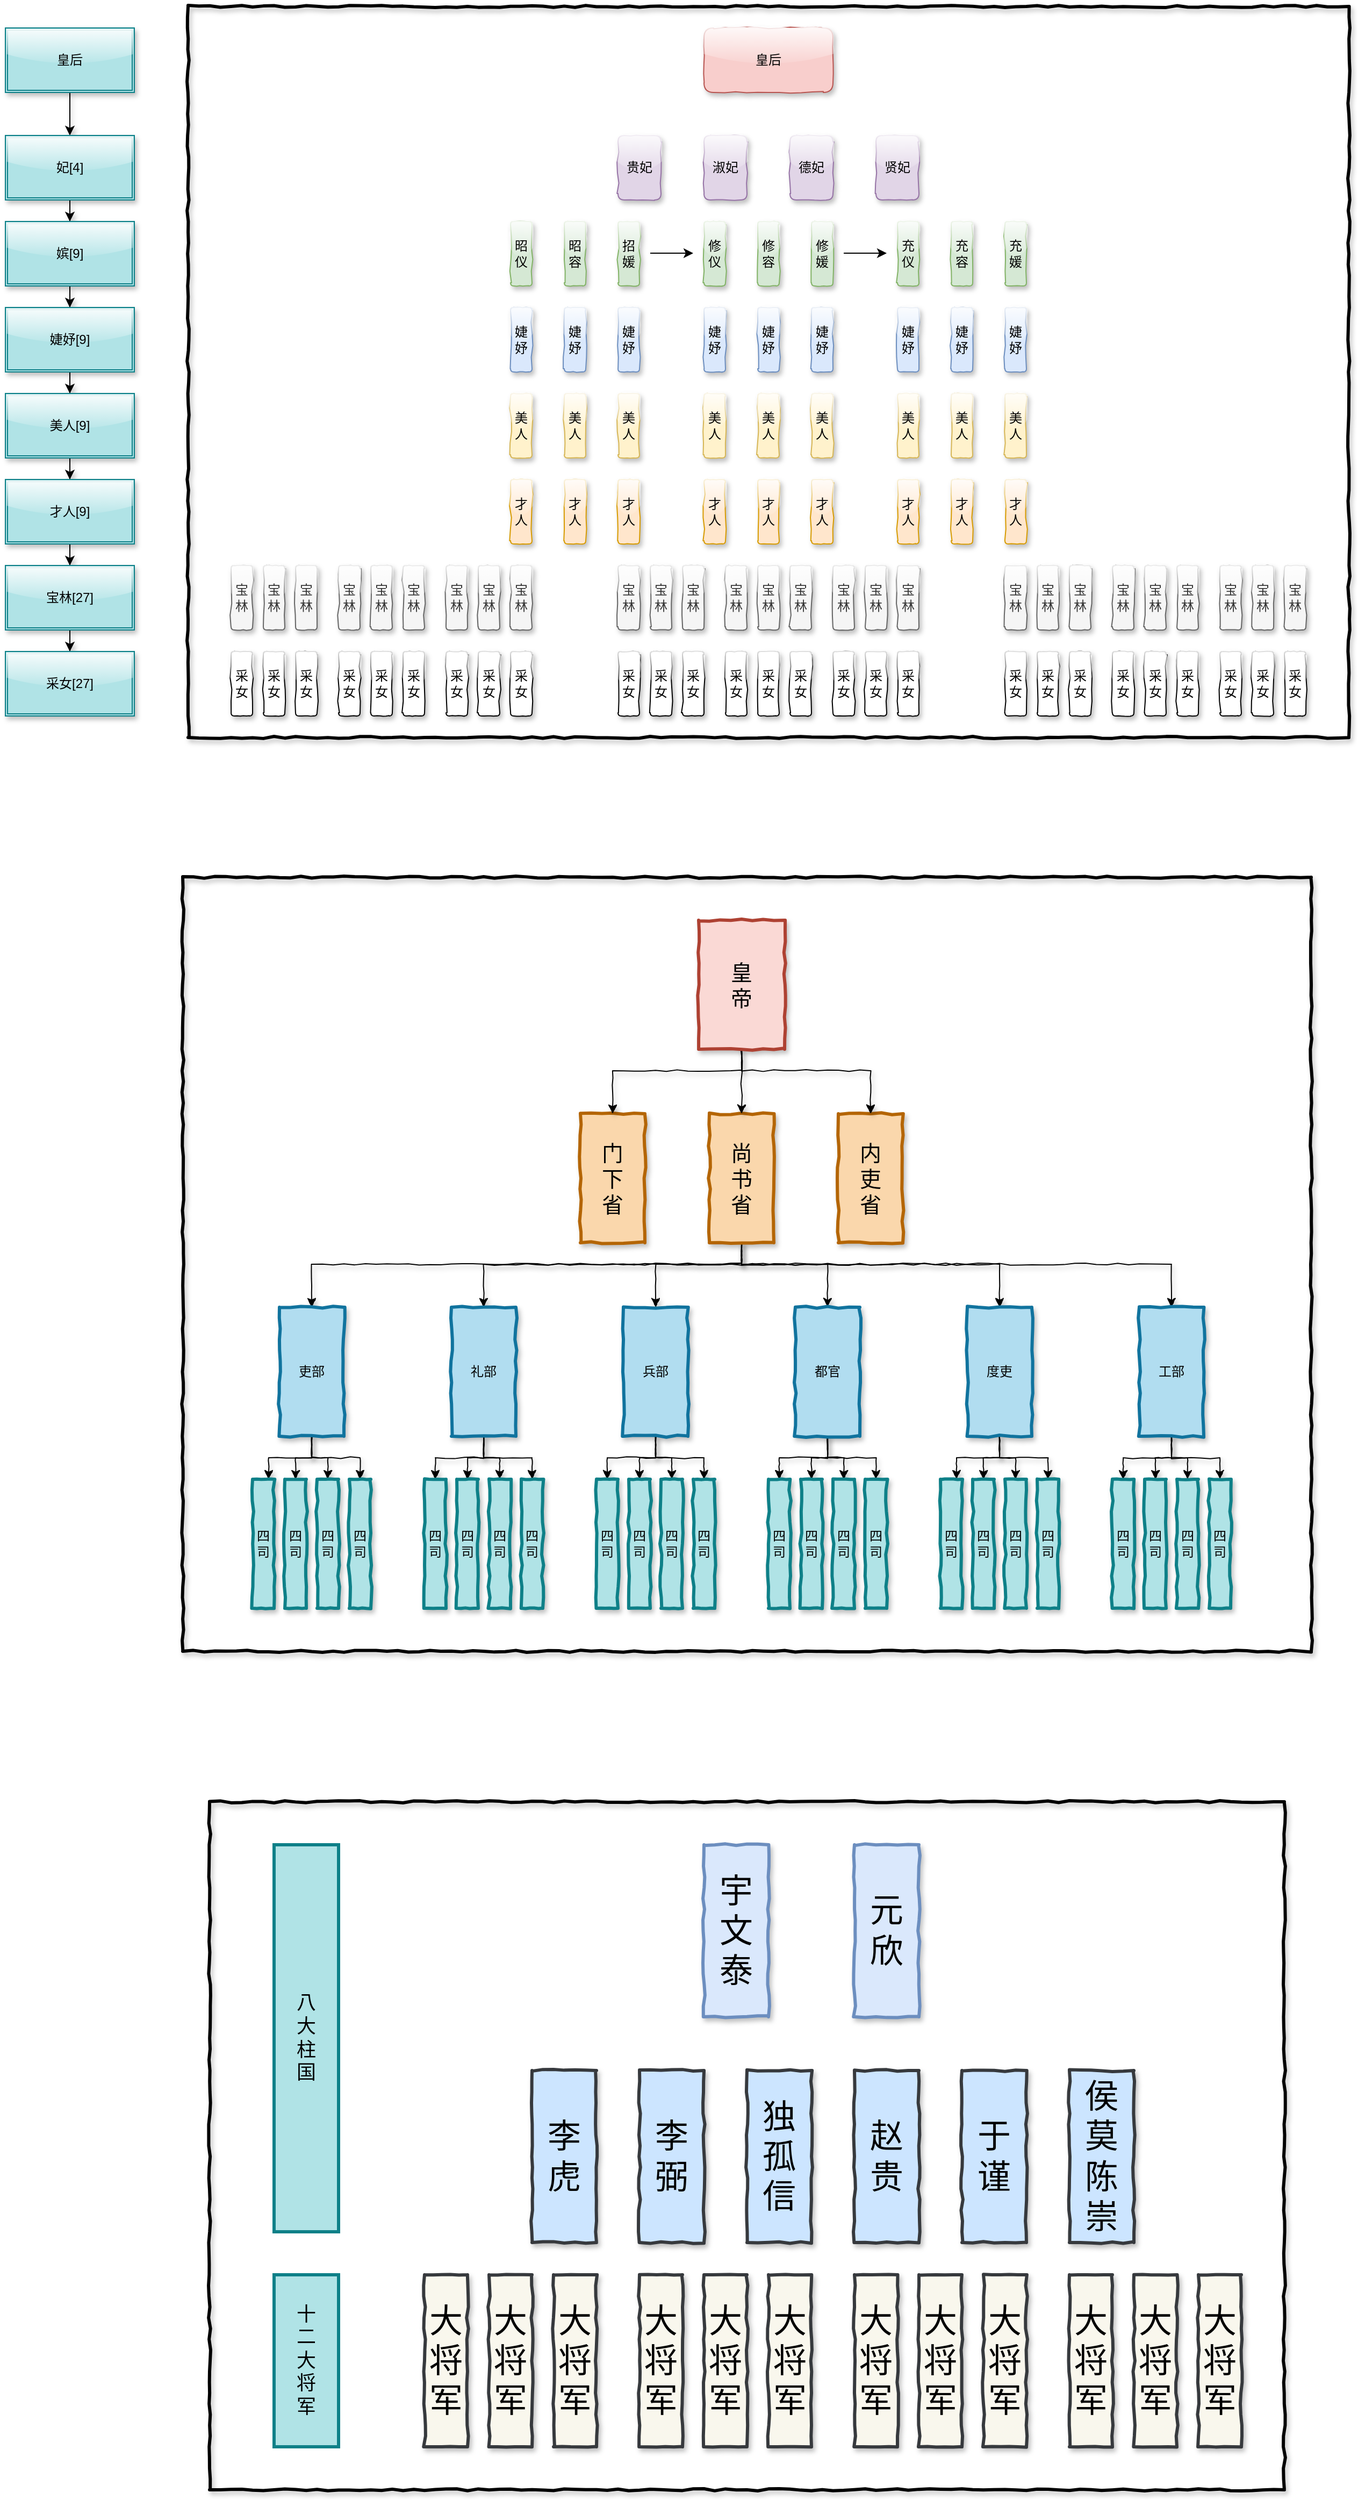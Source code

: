 <mxfile version="13.0.3" type="device"><diagram id="a0W5LlMYmvAFTL76ZeI2" name="第 1 页"><mxGraphModel dx="946" dy="772" grid="0" gridSize="10" guides="1" tooltips="1" connect="1" arrows="1" fold="1" page="1" pageScale="1" pageWidth="2339" pageHeight="3300" background="#ffffff" math="0" shadow="0"><root><mxCell id="0"/><mxCell id="1" parent="0"/><mxCell id="oj4SifPR-k6iIvyTIdFG-1" value="皇后" style="rounded=1;whiteSpace=wrap;html=1;comic=1;shadow=1;glass=1;fillColor=#f8cecc;strokeColor=#b85450;" vertex="1" parent="1"><mxGeometry x="960" y="180" width="120" height="60" as="geometry"/></mxCell><mxCell id="oj4SifPR-k6iIvyTIdFG-2" value="淑妃" style="rounded=1;whiteSpace=wrap;html=1;comic=1;shadow=1;glass=1;fillColor=#e1d5e7;strokeColor=#9673a6;" vertex="1" parent="1"><mxGeometry x="960" y="280" width="40" height="60" as="geometry"/></mxCell><mxCell id="oj4SifPR-k6iIvyTIdFG-4" value="贵妃" style="rounded=1;whiteSpace=wrap;html=1;comic=1;shadow=1;glass=1;fillColor=#e1d5e7;strokeColor=#9673a6;" vertex="1" parent="1"><mxGeometry x="880" y="280" width="40" height="60" as="geometry"/></mxCell><mxCell id="oj4SifPR-k6iIvyTIdFG-5" value="德妃" style="rounded=1;whiteSpace=wrap;html=1;comic=1;shadow=1;glass=1;fillColor=#e1d5e7;strokeColor=#9673a6;" vertex="1" parent="1"><mxGeometry x="1040" y="280" width="40" height="60" as="geometry"/></mxCell><mxCell id="oj4SifPR-k6iIvyTIdFG-6" value="贤妃" style="rounded=1;whiteSpace=wrap;html=1;comic=1;shadow=1;glass=1;fillColor=#e1d5e7;strokeColor=#9673a6;" vertex="1" parent="1"><mxGeometry x="1120" y="280" width="40" height="60" as="geometry"/></mxCell><mxCell id="oj4SifPR-k6iIvyTIdFG-10" value="昭仪" style="rounded=1;whiteSpace=wrap;html=1;comic=1;shadow=1;glass=1;fillColor=#d5e8d4;strokeColor=#82b366;" vertex="1" parent="1"><mxGeometry x="780" y="360" width="20" height="60" as="geometry"/></mxCell><mxCell id="oj4SifPR-k6iIvyTIdFG-11" value="昭容" style="rounded=1;whiteSpace=wrap;html=1;comic=1;shadow=1;glass=1;fillColor=#d5e8d4;strokeColor=#82b366;" vertex="1" parent="1"><mxGeometry x="830" y="360" width="20" height="60" as="geometry"/></mxCell><mxCell id="oj4SifPR-k6iIvyTIdFG-12" value="招媛" style="rounded=1;whiteSpace=wrap;html=1;comic=1;shadow=1;glass=1;fillColor=#d5e8d4;strokeColor=#82b366;" vertex="1" parent="1"><mxGeometry x="880" y="360" width="20" height="60" as="geometry"/></mxCell><mxCell id="oj4SifPR-k6iIvyTIdFG-13" value="修仪" style="rounded=1;whiteSpace=wrap;html=1;comic=1;shadow=1;glass=1;fillColor=#d5e8d4;strokeColor=#82b366;" vertex="1" parent="1"><mxGeometry x="960" y="360" width="20" height="60" as="geometry"/></mxCell><mxCell id="oj4SifPR-k6iIvyTIdFG-15" value="修媛" style="rounded=1;whiteSpace=wrap;html=1;comic=1;shadow=1;glass=1;fillColor=#d5e8d4;strokeColor=#82b366;" vertex="1" parent="1"><mxGeometry x="1060" y="360" width="20" height="60" as="geometry"/></mxCell><mxCell id="oj4SifPR-k6iIvyTIdFG-16" value="修容" style="rounded=1;whiteSpace=wrap;html=1;comic=1;shadow=1;glass=1;fillColor=#d5e8d4;strokeColor=#82b366;" vertex="1" parent="1"><mxGeometry x="1010" y="360" width="20" height="60" as="geometry"/></mxCell><mxCell id="oj4SifPR-k6iIvyTIdFG-20" value="充仪" style="rounded=1;whiteSpace=wrap;html=1;comic=1;shadow=1;glass=1;fillColor=#d5e8d4;strokeColor=#82b366;" vertex="1" parent="1"><mxGeometry x="1140" y="360" width="20" height="60" as="geometry"/></mxCell><mxCell id="oj4SifPR-k6iIvyTIdFG-21" value="充容" style="rounded=1;whiteSpace=wrap;html=1;comic=1;shadow=1;glass=1;fillColor=#d5e8d4;strokeColor=#82b366;" vertex="1" parent="1"><mxGeometry x="1190" y="360" width="20" height="60" as="geometry"/></mxCell><mxCell id="oj4SifPR-k6iIvyTIdFG-22" value="充媛" style="rounded=1;whiteSpace=wrap;html=1;comic=1;shadow=1;glass=1;fillColor=#d5e8d4;strokeColor=#82b366;" vertex="1" parent="1"><mxGeometry x="1240" y="360" width="20" height="60" as="geometry"/></mxCell><mxCell id="oj4SifPR-k6iIvyTIdFG-26" value="婕妤" style="rounded=1;whiteSpace=wrap;html=1;comic=1;shadow=1;glass=1;fillColor=#dae8fc;strokeColor=#6c8ebf;" vertex="1" parent="1"><mxGeometry x="780" y="440" width="20" height="60" as="geometry"/></mxCell><mxCell id="oj4SifPR-k6iIvyTIdFG-35" value="婕妤" style="rounded=1;whiteSpace=wrap;html=1;comic=1;shadow=1;glass=1;fillColor=#dae8fc;strokeColor=#6c8ebf;" vertex="1" parent="1"><mxGeometry x="830" y="440" width="20" height="60" as="geometry"/></mxCell><mxCell id="oj4SifPR-k6iIvyTIdFG-36" value="婕妤" style="rounded=1;whiteSpace=wrap;html=1;comic=1;shadow=1;glass=1;fillColor=#dae8fc;strokeColor=#6c8ebf;" vertex="1" parent="1"><mxGeometry x="880" y="440" width="20" height="60" as="geometry"/></mxCell><mxCell id="oj4SifPR-k6iIvyTIdFG-37" value="婕妤" style="rounded=1;whiteSpace=wrap;html=1;comic=1;shadow=1;glass=1;fillColor=#dae8fc;strokeColor=#6c8ebf;" vertex="1" parent="1"><mxGeometry x="960" y="440" width="20" height="60" as="geometry"/></mxCell><mxCell id="oj4SifPR-k6iIvyTIdFG-38" value="婕妤" style="rounded=1;whiteSpace=wrap;html=1;comic=1;shadow=1;glass=1;fillColor=#dae8fc;strokeColor=#6c8ebf;" vertex="1" parent="1"><mxGeometry x="1010" y="440" width="20" height="60" as="geometry"/></mxCell><mxCell id="oj4SifPR-k6iIvyTIdFG-39" value="婕妤" style="rounded=1;whiteSpace=wrap;html=1;comic=1;shadow=1;glass=1;fillColor=#dae8fc;strokeColor=#6c8ebf;" vertex="1" parent="1"><mxGeometry x="1060" y="440" width="20" height="60" as="geometry"/></mxCell><mxCell id="oj4SifPR-k6iIvyTIdFG-40" value="婕妤" style="rounded=1;whiteSpace=wrap;html=1;comic=1;shadow=1;glass=1;fillColor=#dae8fc;strokeColor=#6c8ebf;" vertex="1" parent="1"><mxGeometry x="1140" y="440" width="20" height="60" as="geometry"/></mxCell><mxCell id="oj4SifPR-k6iIvyTIdFG-41" value="婕妤" style="rounded=1;whiteSpace=wrap;html=1;comic=1;shadow=1;glass=1;fillColor=#dae8fc;strokeColor=#6c8ebf;" vertex="1" parent="1"><mxGeometry x="1190" y="440" width="20" height="60" as="geometry"/></mxCell><mxCell id="oj4SifPR-k6iIvyTIdFG-42" value="婕妤" style="rounded=1;whiteSpace=wrap;html=1;comic=1;shadow=1;glass=1;fillColor=#dae8fc;strokeColor=#6c8ebf;" vertex="1" parent="1"><mxGeometry x="1240" y="440" width="20" height="60" as="geometry"/></mxCell><mxCell id="oj4SifPR-k6iIvyTIdFG-43" value="美人" style="rounded=1;whiteSpace=wrap;html=1;comic=1;shadow=1;glass=1;fillColor=#fff2cc;strokeColor=#d6b656;" vertex="1" parent="1"><mxGeometry x="780" y="520" width="20" height="60" as="geometry"/></mxCell><mxCell id="oj4SifPR-k6iIvyTIdFG-44" value="美人" style="rounded=1;whiteSpace=wrap;html=1;comic=1;shadow=1;glass=1;fillColor=#fff2cc;strokeColor=#d6b656;" vertex="1" parent="1"><mxGeometry x="830" y="520" width="20" height="60" as="geometry"/></mxCell><mxCell id="oj4SifPR-k6iIvyTIdFG-45" value="美人" style="rounded=1;whiteSpace=wrap;html=1;comic=1;shadow=1;glass=1;fillColor=#fff2cc;strokeColor=#d6b656;" vertex="1" parent="1"><mxGeometry x="880" y="520" width="20" height="60" as="geometry"/></mxCell><mxCell id="oj4SifPR-k6iIvyTIdFG-46" value="美人" style="rounded=1;whiteSpace=wrap;html=1;comic=1;shadow=1;glass=1;fillColor=#fff2cc;strokeColor=#d6b656;" vertex="1" parent="1"><mxGeometry x="960" y="520" width="20" height="60" as="geometry"/></mxCell><mxCell id="oj4SifPR-k6iIvyTIdFG-47" value="美人" style="rounded=1;whiteSpace=wrap;html=1;comic=1;shadow=1;glass=1;fillColor=#fff2cc;strokeColor=#d6b656;" vertex="1" parent="1"><mxGeometry x="1010" y="520" width="20" height="60" as="geometry"/></mxCell><mxCell id="oj4SifPR-k6iIvyTIdFG-48" value="美人" style="rounded=1;whiteSpace=wrap;html=1;comic=1;shadow=1;glass=1;fillColor=#fff2cc;strokeColor=#d6b656;" vertex="1" parent="1"><mxGeometry x="1060" y="520" width="20" height="60" as="geometry"/></mxCell><mxCell id="oj4SifPR-k6iIvyTIdFG-49" value="美人" style="rounded=1;whiteSpace=wrap;html=1;comic=1;shadow=1;glass=1;fillColor=#fff2cc;strokeColor=#d6b656;" vertex="1" parent="1"><mxGeometry x="1140" y="520" width="20" height="60" as="geometry"/></mxCell><mxCell id="oj4SifPR-k6iIvyTIdFG-50" value="美人" style="rounded=1;whiteSpace=wrap;html=1;comic=1;shadow=1;glass=1;fillColor=#fff2cc;strokeColor=#d6b656;" vertex="1" parent="1"><mxGeometry x="1190" y="520" width="20" height="60" as="geometry"/></mxCell><mxCell id="oj4SifPR-k6iIvyTIdFG-51" value="美人" style="rounded=1;whiteSpace=wrap;html=1;comic=1;shadow=1;glass=1;fillColor=#fff2cc;strokeColor=#d6b656;" vertex="1" parent="1"><mxGeometry x="1240" y="520" width="20" height="60" as="geometry"/></mxCell><mxCell id="oj4SifPR-k6iIvyTIdFG-52" value="才人" style="rounded=1;whiteSpace=wrap;html=1;comic=1;shadow=1;glass=1;fillColor=#ffe6cc;strokeColor=#d79b00;" vertex="1" parent="1"><mxGeometry x="780" y="600" width="20" height="60" as="geometry"/></mxCell><mxCell id="oj4SifPR-k6iIvyTIdFG-53" value="才人" style="rounded=1;whiteSpace=wrap;html=1;comic=1;shadow=1;glass=1;fillColor=#ffe6cc;strokeColor=#d79b00;" vertex="1" parent="1"><mxGeometry x="830" y="600" width="20" height="60" as="geometry"/></mxCell><mxCell id="oj4SifPR-k6iIvyTIdFG-54" value="才人" style="rounded=1;whiteSpace=wrap;html=1;comic=1;shadow=1;glass=1;fillColor=#ffe6cc;strokeColor=#d79b00;" vertex="1" parent="1"><mxGeometry x="880" y="600" width="20" height="60" as="geometry"/></mxCell><mxCell id="oj4SifPR-k6iIvyTIdFG-56" value="才人" style="rounded=1;whiteSpace=wrap;html=1;comic=1;shadow=1;glass=1;fillColor=#ffe6cc;strokeColor=#d79b00;" vertex="1" parent="1"><mxGeometry x="960" y="600" width="20" height="60" as="geometry"/></mxCell><mxCell id="oj4SifPR-k6iIvyTIdFG-57" value="才人" style="rounded=1;whiteSpace=wrap;html=1;comic=1;shadow=1;glass=1;fillColor=#ffe6cc;strokeColor=#d79b00;" vertex="1" parent="1"><mxGeometry x="1010" y="600" width="20" height="60" as="geometry"/></mxCell><mxCell id="oj4SifPR-k6iIvyTIdFG-58" value="才人" style="rounded=1;whiteSpace=wrap;html=1;comic=1;shadow=1;glass=1;fillColor=#ffe6cc;strokeColor=#d79b00;" vertex="1" parent="1"><mxGeometry x="1060" y="600" width="20" height="60" as="geometry"/></mxCell><mxCell id="oj4SifPR-k6iIvyTIdFG-59" value="才人" style="rounded=1;whiteSpace=wrap;html=1;comic=1;shadow=1;glass=1;fillColor=#ffe6cc;strokeColor=#d79b00;" vertex="1" parent="1"><mxGeometry x="1140" y="600" width="20" height="60" as="geometry"/></mxCell><mxCell id="oj4SifPR-k6iIvyTIdFG-60" value="才人" style="rounded=1;whiteSpace=wrap;html=1;comic=1;shadow=1;glass=1;fillColor=#ffe6cc;strokeColor=#d79b00;" vertex="1" parent="1"><mxGeometry x="1190" y="600" width="20" height="60" as="geometry"/></mxCell><mxCell id="oj4SifPR-k6iIvyTIdFG-61" value="才人" style="rounded=1;whiteSpace=wrap;html=1;comic=1;shadow=1;glass=1;fillColor=#ffe6cc;strokeColor=#d79b00;" vertex="1" parent="1"><mxGeometry x="1240" y="600" width="20" height="60" as="geometry"/></mxCell><mxCell id="oj4SifPR-k6iIvyTIdFG-86" value="宝林" style="rounded=1;whiteSpace=wrap;html=1;comic=1;shadow=1;glass=1;fillColor=#f5f5f5;strokeColor=#666666;fontColor=#333333;" vertex="1" parent="1"><mxGeometry x="520" y="680" width="20" height="60" as="geometry"/></mxCell><mxCell id="oj4SifPR-k6iIvyTIdFG-87" value="宝林" style="rounded=1;whiteSpace=wrap;html=1;comic=1;shadow=1;glass=1;fillColor=#f5f5f5;strokeColor=#666666;fontColor=#333333;" vertex="1" parent="1"><mxGeometry x="550" y="680" width="20" height="60" as="geometry"/></mxCell><mxCell id="oj4SifPR-k6iIvyTIdFG-88" value="宝林" style="rounded=1;whiteSpace=wrap;html=1;comic=1;shadow=1;glass=1;fillColor=#f5f5f5;strokeColor=#666666;fontColor=#333333;" vertex="1" parent="1"><mxGeometry x="580" y="680" width="20" height="60" as="geometry"/></mxCell><mxCell id="oj4SifPR-k6iIvyTIdFG-95" value="采女" style="rounded=1;whiteSpace=wrap;html=1;comic=1;shadow=1;glass=1;" vertex="1" parent="1"><mxGeometry x="520" y="760" width="20" height="60" as="geometry"/></mxCell><mxCell id="oj4SifPR-k6iIvyTIdFG-96" value="采女" style="rounded=1;whiteSpace=wrap;html=1;comic=1;shadow=1;glass=1;" vertex="1" parent="1"><mxGeometry x="550" y="760" width="20" height="60" as="geometry"/></mxCell><mxCell id="oj4SifPR-k6iIvyTIdFG-97" value="采女" style="rounded=1;whiteSpace=wrap;html=1;comic=1;shadow=1;glass=1;" vertex="1" parent="1"><mxGeometry x="580" y="760" width="20" height="60" as="geometry"/></mxCell><mxCell id="oj4SifPR-k6iIvyTIdFG-119" value="宝林" style="rounded=1;whiteSpace=wrap;html=1;comic=1;shadow=1;glass=1;fillColor=#f5f5f5;strokeColor=#666666;fontColor=#333333;" vertex="1" parent="1"><mxGeometry x="620" y="680" width="20" height="60" as="geometry"/></mxCell><mxCell id="oj4SifPR-k6iIvyTIdFG-120" value="宝林" style="rounded=1;whiteSpace=wrap;html=1;comic=1;shadow=1;glass=1;fillColor=#f5f5f5;strokeColor=#666666;fontColor=#333333;" vertex="1" parent="1"><mxGeometry x="650" y="680" width="20" height="60" as="geometry"/></mxCell><mxCell id="oj4SifPR-k6iIvyTIdFG-121" value="宝林" style="rounded=1;whiteSpace=wrap;html=1;comic=1;shadow=1;glass=1;fillColor=#f5f5f5;strokeColor=#666666;fontColor=#333333;" vertex="1" parent="1"><mxGeometry x="680" y="680" width="20" height="60" as="geometry"/></mxCell><mxCell id="oj4SifPR-k6iIvyTIdFG-122" value="宝林" style="rounded=1;whiteSpace=wrap;html=1;comic=1;shadow=1;glass=1;fillColor=#f5f5f5;strokeColor=#666666;fontColor=#333333;" vertex="1" parent="1"><mxGeometry x="720" y="680" width="20" height="60" as="geometry"/></mxCell><mxCell id="oj4SifPR-k6iIvyTIdFG-123" value="宝林" style="rounded=1;whiteSpace=wrap;html=1;comic=1;shadow=1;glass=1;fillColor=#f5f5f5;strokeColor=#666666;fontColor=#333333;" vertex="1" parent="1"><mxGeometry x="750" y="680" width="20" height="60" as="geometry"/></mxCell><mxCell id="oj4SifPR-k6iIvyTIdFG-124" value="宝林" style="rounded=1;whiteSpace=wrap;html=1;comic=1;shadow=1;glass=1;fillColor=#f5f5f5;strokeColor=#666666;fontColor=#333333;" vertex="1" parent="1"><mxGeometry x="780" y="680" width="20" height="60" as="geometry"/></mxCell><mxCell id="oj4SifPR-k6iIvyTIdFG-125" value="宝林" style="rounded=1;whiteSpace=wrap;html=1;comic=1;shadow=1;glass=1;fillColor=#f5f5f5;strokeColor=#666666;fontColor=#333333;" vertex="1" parent="1"><mxGeometry x="880" y="680" width="20" height="60" as="geometry"/></mxCell><mxCell id="oj4SifPR-k6iIvyTIdFG-126" value="宝林" style="rounded=1;whiteSpace=wrap;html=1;comic=1;shadow=1;glass=1;fillColor=#f5f5f5;strokeColor=#666666;fontColor=#333333;" vertex="1" parent="1"><mxGeometry x="910" y="680" width="20" height="60" as="geometry"/></mxCell><mxCell id="oj4SifPR-k6iIvyTIdFG-127" value="宝林" style="rounded=1;whiteSpace=wrap;html=1;comic=1;shadow=1;glass=1;fillColor=#f5f5f5;strokeColor=#666666;fontColor=#333333;" vertex="1" parent="1"><mxGeometry x="940" y="680" width="20" height="60" as="geometry"/></mxCell><mxCell id="oj4SifPR-k6iIvyTIdFG-128" value="宝林" style="rounded=1;whiteSpace=wrap;html=1;comic=1;shadow=1;glass=1;fillColor=#f5f5f5;strokeColor=#666666;fontColor=#333333;" vertex="1" parent="1"><mxGeometry x="980" y="680" width="20" height="60" as="geometry"/></mxCell><mxCell id="oj4SifPR-k6iIvyTIdFG-129" value="宝林" style="rounded=1;whiteSpace=wrap;html=1;comic=1;shadow=1;glass=1;fillColor=#f5f5f5;strokeColor=#666666;fontColor=#333333;" vertex="1" parent="1"><mxGeometry x="1010" y="680" width="20" height="60" as="geometry"/></mxCell><mxCell id="oj4SifPR-k6iIvyTIdFG-130" value="宝林" style="rounded=1;whiteSpace=wrap;html=1;comic=1;shadow=1;glass=1;fillColor=#f5f5f5;strokeColor=#666666;fontColor=#333333;" vertex="1" parent="1"><mxGeometry x="1040" y="680" width="20" height="60" as="geometry"/></mxCell><mxCell id="oj4SifPR-k6iIvyTIdFG-131" value="宝林" style="rounded=1;whiteSpace=wrap;html=1;comic=1;shadow=1;glass=1;fillColor=#f5f5f5;strokeColor=#666666;fontColor=#333333;" vertex="1" parent="1"><mxGeometry x="1080" y="680" width="20" height="60" as="geometry"/></mxCell><mxCell id="oj4SifPR-k6iIvyTIdFG-132" value="宝林" style="rounded=1;whiteSpace=wrap;html=1;comic=1;shadow=1;glass=1;fillColor=#f5f5f5;strokeColor=#666666;fontColor=#333333;" vertex="1" parent="1"><mxGeometry x="1110" y="680" width="20" height="60" as="geometry"/></mxCell><mxCell id="oj4SifPR-k6iIvyTIdFG-133" value="宝林" style="rounded=1;whiteSpace=wrap;html=1;comic=1;shadow=1;glass=1;fillColor=#f5f5f5;strokeColor=#666666;fontColor=#333333;" vertex="1" parent="1"><mxGeometry x="1140" y="680" width="20" height="60" as="geometry"/></mxCell><mxCell id="oj4SifPR-k6iIvyTIdFG-134" value="宝林" style="rounded=1;whiteSpace=wrap;html=1;comic=1;shadow=1;glass=1;fillColor=#f5f5f5;strokeColor=#666666;fontColor=#333333;" vertex="1" parent="1"><mxGeometry x="1240" y="680" width="20" height="60" as="geometry"/></mxCell><mxCell id="oj4SifPR-k6iIvyTIdFG-135" value="宝林" style="rounded=1;whiteSpace=wrap;html=1;comic=1;shadow=1;glass=1;fillColor=#f5f5f5;strokeColor=#666666;fontColor=#333333;" vertex="1" parent="1"><mxGeometry x="1270" y="680" width="20" height="60" as="geometry"/></mxCell><mxCell id="oj4SifPR-k6iIvyTIdFG-136" value="宝林" style="rounded=1;whiteSpace=wrap;html=1;comic=1;shadow=1;glass=1;fillColor=#f5f5f5;strokeColor=#666666;fontColor=#333333;" vertex="1" parent="1"><mxGeometry x="1300" y="680" width="20" height="60" as="geometry"/></mxCell><mxCell id="oj4SifPR-k6iIvyTIdFG-137" value="宝林" style="rounded=1;whiteSpace=wrap;html=1;comic=1;shadow=1;glass=1;fillColor=#f5f5f5;strokeColor=#666666;fontColor=#333333;" vertex="1" parent="1"><mxGeometry x="1340" y="680" width="20" height="60" as="geometry"/></mxCell><mxCell id="oj4SifPR-k6iIvyTIdFG-138" value="宝林" style="rounded=1;whiteSpace=wrap;html=1;comic=1;shadow=1;glass=1;fillColor=#f5f5f5;strokeColor=#666666;fontColor=#333333;" vertex="1" parent="1"><mxGeometry x="1370" y="680" width="20" height="60" as="geometry"/></mxCell><mxCell id="oj4SifPR-k6iIvyTIdFG-139" value="宝林" style="rounded=1;whiteSpace=wrap;html=1;comic=1;shadow=1;glass=1;fillColor=#f5f5f5;strokeColor=#666666;fontColor=#333333;" vertex="1" parent="1"><mxGeometry x="1400" y="680" width="20" height="60" as="geometry"/></mxCell><mxCell id="oj4SifPR-k6iIvyTIdFG-140" value="宝林" style="rounded=1;whiteSpace=wrap;html=1;comic=1;shadow=1;glass=1;fillColor=#f5f5f5;strokeColor=#666666;fontColor=#333333;" vertex="1" parent="1"><mxGeometry x="1440" y="680" width="20" height="60" as="geometry"/></mxCell><mxCell id="oj4SifPR-k6iIvyTIdFG-141" value="宝林" style="rounded=1;whiteSpace=wrap;html=1;comic=1;shadow=1;glass=1;fillColor=#f5f5f5;strokeColor=#666666;fontColor=#333333;" vertex="1" parent="1"><mxGeometry x="1470" y="680" width="20" height="60" as="geometry"/></mxCell><mxCell id="oj4SifPR-k6iIvyTIdFG-142" value="宝林" style="rounded=1;whiteSpace=wrap;html=1;comic=1;shadow=1;glass=1;fillColor=#f5f5f5;strokeColor=#666666;fontColor=#333333;" vertex="1" parent="1"><mxGeometry x="1500" y="680" width="20" height="60" as="geometry"/></mxCell><mxCell id="oj4SifPR-k6iIvyTIdFG-143" value="采女" style="rounded=1;whiteSpace=wrap;html=1;comic=1;shadow=1;glass=1;" vertex="1" parent="1"><mxGeometry x="620" y="760" width="20" height="60" as="geometry"/></mxCell><mxCell id="oj4SifPR-k6iIvyTIdFG-144" value="采女" style="rounded=1;whiteSpace=wrap;html=1;comic=1;shadow=1;glass=1;" vertex="1" parent="1"><mxGeometry x="650" y="760" width="20" height="60" as="geometry"/></mxCell><mxCell id="oj4SifPR-k6iIvyTIdFG-145" value="采女" style="rounded=1;whiteSpace=wrap;html=1;comic=1;shadow=1;glass=1;" vertex="1" parent="1"><mxGeometry x="680" y="760" width="20" height="60" as="geometry"/></mxCell><mxCell id="oj4SifPR-k6iIvyTIdFG-146" value="采女" style="rounded=1;whiteSpace=wrap;html=1;comic=1;shadow=1;glass=1;" vertex="1" parent="1"><mxGeometry x="720" y="760" width="20" height="60" as="geometry"/></mxCell><mxCell id="oj4SifPR-k6iIvyTIdFG-147" value="采女" style="rounded=1;whiteSpace=wrap;html=1;comic=1;shadow=1;glass=1;" vertex="1" parent="1"><mxGeometry x="750" y="760" width="20" height="60" as="geometry"/></mxCell><mxCell id="oj4SifPR-k6iIvyTIdFG-148" value="采女" style="rounded=1;whiteSpace=wrap;html=1;comic=1;shadow=1;glass=1;" vertex="1" parent="1"><mxGeometry x="780" y="760" width="20" height="60" as="geometry"/></mxCell><mxCell id="oj4SifPR-k6iIvyTIdFG-152" value="采女" style="rounded=1;whiteSpace=wrap;html=1;comic=1;shadow=1;glass=1;" vertex="1" parent="1"><mxGeometry x="880" y="760" width="20" height="60" as="geometry"/></mxCell><mxCell id="oj4SifPR-k6iIvyTIdFG-153" value="采女" style="rounded=1;whiteSpace=wrap;html=1;comic=1;shadow=1;glass=1;" vertex="1" parent="1"><mxGeometry x="910" y="760" width="20" height="60" as="geometry"/></mxCell><mxCell id="oj4SifPR-k6iIvyTIdFG-154" value="采女" style="rounded=1;whiteSpace=wrap;html=1;comic=1;shadow=1;glass=1;" vertex="1" parent="1"><mxGeometry x="940" y="760" width="20" height="60" as="geometry"/></mxCell><mxCell id="oj4SifPR-k6iIvyTIdFG-155" value="采女" style="rounded=1;whiteSpace=wrap;html=1;comic=1;shadow=1;glass=1;" vertex="1" parent="1"><mxGeometry x="980" y="760" width="20" height="60" as="geometry"/></mxCell><mxCell id="oj4SifPR-k6iIvyTIdFG-156" value="采女" style="rounded=1;whiteSpace=wrap;html=1;comic=1;shadow=1;glass=1;" vertex="1" parent="1"><mxGeometry x="1010" y="760" width="20" height="60" as="geometry"/></mxCell><mxCell id="oj4SifPR-k6iIvyTIdFG-157" value="采女" style="rounded=1;whiteSpace=wrap;html=1;comic=1;shadow=1;glass=1;" vertex="1" parent="1"><mxGeometry x="1040" y="760" width="20" height="60" as="geometry"/></mxCell><mxCell id="oj4SifPR-k6iIvyTIdFG-158" value="采女" style="rounded=1;whiteSpace=wrap;html=1;comic=1;shadow=1;glass=1;" vertex="1" parent="1"><mxGeometry x="1080" y="760" width="20" height="60" as="geometry"/></mxCell><mxCell id="oj4SifPR-k6iIvyTIdFG-159" value="采女" style="rounded=1;whiteSpace=wrap;html=1;comic=1;shadow=1;glass=1;" vertex="1" parent="1"><mxGeometry x="1110" y="760" width="20" height="60" as="geometry"/></mxCell><mxCell id="oj4SifPR-k6iIvyTIdFG-160" value="采女" style="rounded=1;whiteSpace=wrap;html=1;comic=1;shadow=1;glass=1;" vertex="1" parent="1"><mxGeometry x="1140" y="760" width="20" height="60" as="geometry"/></mxCell><mxCell id="oj4SifPR-k6iIvyTIdFG-161" value="采女" style="rounded=1;whiteSpace=wrap;html=1;comic=1;shadow=1;glass=1;" vertex="1" parent="1"><mxGeometry x="1240" y="760" width="20" height="60" as="geometry"/></mxCell><mxCell id="oj4SifPR-k6iIvyTIdFG-162" value="采女" style="rounded=1;whiteSpace=wrap;html=1;comic=1;shadow=1;glass=1;" vertex="1" parent="1"><mxGeometry x="1270" y="760" width="20" height="60" as="geometry"/></mxCell><mxCell id="oj4SifPR-k6iIvyTIdFG-163" value="采女" style="rounded=1;whiteSpace=wrap;html=1;comic=1;shadow=1;glass=1;" vertex="1" parent="1"><mxGeometry x="1300" y="760" width="20" height="60" as="geometry"/></mxCell><mxCell id="oj4SifPR-k6iIvyTIdFG-164" value="采女" style="rounded=1;whiteSpace=wrap;html=1;comic=1;shadow=1;glass=1;" vertex="1" parent="1"><mxGeometry x="1340" y="760" width="20" height="60" as="geometry"/></mxCell><mxCell id="oj4SifPR-k6iIvyTIdFG-165" value="采女" style="rounded=1;whiteSpace=wrap;html=1;comic=1;shadow=1;glass=1;" vertex="1" parent="1"><mxGeometry x="1370" y="760" width="20" height="60" as="geometry"/></mxCell><mxCell id="oj4SifPR-k6iIvyTIdFG-166" value="采女" style="rounded=1;whiteSpace=wrap;html=1;comic=1;shadow=1;glass=1;" vertex="1" parent="1"><mxGeometry x="1400" y="760" width="20" height="60" as="geometry"/></mxCell><mxCell id="oj4SifPR-k6iIvyTIdFG-167" value="采女" style="rounded=1;whiteSpace=wrap;html=1;comic=1;shadow=1;glass=1;" vertex="1" parent="1"><mxGeometry x="1440" y="760" width="20" height="60" as="geometry"/></mxCell><mxCell id="oj4SifPR-k6iIvyTIdFG-168" value="采女" style="rounded=1;whiteSpace=wrap;html=1;comic=1;shadow=1;glass=1;" vertex="1" parent="1"><mxGeometry x="1470" y="760" width="20" height="60" as="geometry"/></mxCell><mxCell id="oj4SifPR-k6iIvyTIdFG-169" value="采女" style="rounded=1;whiteSpace=wrap;html=1;comic=1;shadow=1;glass=1;" vertex="1" parent="1"><mxGeometry x="1500" y="760" width="20" height="60" as="geometry"/></mxCell><mxCell id="oj4SifPR-k6iIvyTIdFG-181" value="" style="edgeStyle=orthogonalEdgeStyle;rounded=0;comic=0;orthogonalLoop=1;jettySize=auto;html=1;shadow=1;" edge="1" parent="1" source="oj4SifPR-k6iIvyTIdFG-171" target="oj4SifPR-k6iIvyTIdFG-172"><mxGeometry relative="1" as="geometry"/></mxCell><mxCell id="oj4SifPR-k6iIvyTIdFG-171" value="皇后" style="shape=ext;double=1;rounded=0;whiteSpace=wrap;html=1;shadow=1;glass=1;comic=0;fillColor=#b0e3e6;strokeColor=#0e8088;" vertex="1" parent="1"><mxGeometry x="310" y="180" width="120" height="60" as="geometry"/></mxCell><mxCell id="oj4SifPR-k6iIvyTIdFG-182" value="" style="edgeStyle=orthogonalEdgeStyle;rounded=0;comic=0;orthogonalLoop=1;jettySize=auto;html=1;shadow=1;" edge="1" parent="1" source="oj4SifPR-k6iIvyTIdFG-172" target="oj4SifPR-k6iIvyTIdFG-173"><mxGeometry relative="1" as="geometry"/></mxCell><mxCell id="oj4SifPR-k6iIvyTIdFG-172" value="妃[4]" style="shape=ext;double=1;rounded=0;whiteSpace=wrap;html=1;shadow=1;glass=1;comic=0;fillColor=#b0e3e6;strokeColor=#0e8088;" vertex="1" parent="1"><mxGeometry x="310" y="280" width="120" height="60" as="geometry"/></mxCell><mxCell id="oj4SifPR-k6iIvyTIdFG-183" value="" style="edgeStyle=orthogonalEdgeStyle;rounded=0;comic=0;orthogonalLoop=1;jettySize=auto;html=1;shadow=1;" edge="1" parent="1" source="oj4SifPR-k6iIvyTIdFG-173" target="oj4SifPR-k6iIvyTIdFG-174"><mxGeometry relative="1" as="geometry"/></mxCell><mxCell id="oj4SifPR-k6iIvyTIdFG-173" value="嫔[9]" style="shape=ext;double=1;rounded=0;whiteSpace=wrap;html=1;shadow=1;glass=1;comic=0;fillColor=#b0e3e6;strokeColor=#0e8088;" vertex="1" parent="1"><mxGeometry x="310" y="360" width="120" height="60" as="geometry"/></mxCell><mxCell id="oj4SifPR-k6iIvyTIdFG-184" value="" style="edgeStyle=orthogonalEdgeStyle;rounded=0;comic=0;orthogonalLoop=1;jettySize=auto;html=1;shadow=1;" edge="1" parent="1" source="oj4SifPR-k6iIvyTIdFG-174" target="oj4SifPR-k6iIvyTIdFG-175"><mxGeometry relative="1" as="geometry"/></mxCell><mxCell id="oj4SifPR-k6iIvyTIdFG-174" value="婕妤[9]" style="shape=ext;double=1;rounded=0;whiteSpace=wrap;html=1;shadow=1;glass=1;comic=0;fillColor=#b0e3e6;strokeColor=#0e8088;" vertex="1" parent="1"><mxGeometry x="310" y="440" width="120" height="60" as="geometry"/></mxCell><mxCell id="oj4SifPR-k6iIvyTIdFG-185" value="" style="edgeStyle=orthogonalEdgeStyle;rounded=0;comic=0;orthogonalLoop=1;jettySize=auto;html=1;shadow=1;" edge="1" parent="1" source="oj4SifPR-k6iIvyTIdFG-175" target="oj4SifPR-k6iIvyTIdFG-176"><mxGeometry relative="1" as="geometry"/></mxCell><mxCell id="oj4SifPR-k6iIvyTIdFG-175" value="美人[9]" style="shape=ext;double=1;rounded=0;whiteSpace=wrap;html=1;shadow=1;glass=1;comic=0;fillColor=#b0e3e6;strokeColor=#0e8088;" vertex="1" parent="1"><mxGeometry x="310" y="520" width="120" height="60" as="geometry"/></mxCell><mxCell id="oj4SifPR-k6iIvyTIdFG-186" value="" style="edgeStyle=orthogonalEdgeStyle;rounded=0;comic=0;orthogonalLoop=1;jettySize=auto;html=1;shadow=1;" edge="1" parent="1" source="oj4SifPR-k6iIvyTIdFG-176" target="oj4SifPR-k6iIvyTIdFG-177"><mxGeometry relative="1" as="geometry"/></mxCell><mxCell id="oj4SifPR-k6iIvyTIdFG-176" value="才人[9]" style="shape=ext;double=1;rounded=0;whiteSpace=wrap;html=1;shadow=1;glass=1;comic=0;fillColor=#b0e3e6;strokeColor=#0e8088;" vertex="1" parent="1"><mxGeometry x="310" y="600" width="120" height="60" as="geometry"/></mxCell><mxCell id="oj4SifPR-k6iIvyTIdFG-187" value="" style="edgeStyle=orthogonalEdgeStyle;rounded=0;comic=0;orthogonalLoop=1;jettySize=auto;html=1;shadow=1;" edge="1" parent="1" source="oj4SifPR-k6iIvyTIdFG-177" target="oj4SifPR-k6iIvyTIdFG-178"><mxGeometry relative="1" as="geometry"/></mxCell><mxCell id="oj4SifPR-k6iIvyTIdFG-177" value="宝林[27]" style="shape=ext;double=1;rounded=0;whiteSpace=wrap;html=1;shadow=1;glass=1;comic=0;fillColor=#b0e3e6;strokeColor=#0e8088;" vertex="1" parent="1"><mxGeometry x="310" y="680" width="120" height="60" as="geometry"/></mxCell><mxCell id="oj4SifPR-k6iIvyTIdFG-178" value="采女[27]" style="shape=ext;double=1;rounded=0;whiteSpace=wrap;html=1;shadow=1;glass=1;comic=0;fillColor=#b0e3e6;strokeColor=#0e8088;" vertex="1" parent="1"><mxGeometry x="310" y="760" width="120" height="60" as="geometry"/></mxCell><mxCell id="oj4SifPR-k6iIvyTIdFG-189" value="" style="rounded=0;whiteSpace=wrap;html=1;shadow=1;glass=1;comic=1;fillColor=none;strokeWidth=3;" vertex="1" parent="1"><mxGeometry x="480" y="160" width="1080" height="680" as="geometry"/></mxCell><mxCell id="oj4SifPR-k6iIvyTIdFG-193" value="" style="endArrow=classic;html=1;shadow=0;" edge="1" parent="1"><mxGeometry width="50" height="50" relative="1" as="geometry"><mxPoint x="1090" y="389.5" as="sourcePoint"/><mxPoint x="1130" y="389.5" as="targetPoint"/></mxGeometry></mxCell><mxCell id="oj4SifPR-k6iIvyTIdFG-194" value="" style="endArrow=classic;html=1;shadow=0;" edge="1" parent="1"><mxGeometry width="50" height="50" relative="1" as="geometry"><mxPoint x="910" y="389.5" as="sourcePoint"/><mxPoint x="950" y="389.5" as="targetPoint"/></mxGeometry></mxCell><mxCell id="oj4SifPR-k6iIvyTIdFG-196" value="门&lt;br&gt;下&lt;br&gt;省" style="rounded=0;whiteSpace=wrap;html=1;shadow=1;glass=0;comic=1;strokeWidth=3;fontSize=20;fillColor=#fad7ac;strokeColor=#b46504;" vertex="1" parent="1"><mxGeometry x="845" y="1190" width="60" height="120" as="geometry"/></mxCell><mxCell id="oj4SifPR-k6iIvyTIdFG-284" style="edgeStyle=orthogonalEdgeStyle;rounded=0;comic=1;orthogonalLoop=1;jettySize=auto;html=1;entryX=0.5;entryY=0;entryDx=0;entryDy=0;shadow=1;fontFamily=Lucida Console;fontSize=20;" edge="1" parent="1" source="oj4SifPR-k6iIvyTIdFG-197" target="oj4SifPR-k6iIvyTIdFG-202"><mxGeometry relative="1" as="geometry"><Array as="points"><mxPoint x="995" y="1330"/><mxPoint x="915" y="1330"/></Array></mxGeometry></mxCell><mxCell id="oj4SifPR-k6iIvyTIdFG-285" style="edgeStyle=orthogonalEdgeStyle;rounded=0;comic=1;orthogonalLoop=1;jettySize=auto;html=1;entryX=0.5;entryY=0;entryDx=0;entryDy=0;shadow=1;fontFamily=Lucida Console;fontSize=20;" edge="1" parent="1" source="oj4SifPR-k6iIvyTIdFG-197" target="oj4SifPR-k6iIvyTIdFG-201"><mxGeometry relative="1" as="geometry"><Array as="points"><mxPoint x="995" y="1330"/><mxPoint x="755" y="1330"/></Array></mxGeometry></mxCell><mxCell id="oj4SifPR-k6iIvyTIdFG-286" style="edgeStyle=orthogonalEdgeStyle;rounded=0;comic=1;orthogonalLoop=1;jettySize=auto;html=1;entryX=0.5;entryY=0;entryDx=0;entryDy=0;shadow=1;fontFamily=Lucida Console;fontSize=20;" edge="1" parent="1" source="oj4SifPR-k6iIvyTIdFG-197" target="oj4SifPR-k6iIvyTIdFG-203"><mxGeometry relative="1" as="geometry"><Array as="points"><mxPoint x="995" y="1330"/><mxPoint x="1075" y="1330"/></Array></mxGeometry></mxCell><mxCell id="oj4SifPR-k6iIvyTIdFG-287" style="edgeStyle=orthogonalEdgeStyle;rounded=0;comic=1;orthogonalLoop=1;jettySize=auto;html=1;shadow=1;fontFamily=Lucida Console;fontSize=20;" edge="1" parent="1" source="oj4SifPR-k6iIvyTIdFG-197" target="oj4SifPR-k6iIvyTIdFG-200"><mxGeometry relative="1" as="geometry"><Array as="points"><mxPoint x="995" y="1330"/><mxPoint x="595" y="1330"/></Array></mxGeometry></mxCell><mxCell id="oj4SifPR-k6iIvyTIdFG-288" style="edgeStyle=orthogonalEdgeStyle;rounded=0;comic=1;orthogonalLoop=1;jettySize=auto;html=1;entryX=0.5;entryY=0;entryDx=0;entryDy=0;shadow=1;fontFamily=Lucida Console;fontSize=20;" edge="1" parent="1" source="oj4SifPR-k6iIvyTIdFG-197" target="oj4SifPR-k6iIvyTIdFG-204"><mxGeometry relative="1" as="geometry"><Array as="points"><mxPoint x="995" y="1330"/><mxPoint x="1235" y="1330"/></Array></mxGeometry></mxCell><mxCell id="oj4SifPR-k6iIvyTIdFG-289" style="edgeStyle=orthogonalEdgeStyle;rounded=0;comic=1;orthogonalLoop=1;jettySize=auto;html=1;entryX=0.5;entryY=0;entryDx=0;entryDy=0;shadow=1;fontFamily=Lucida Console;fontSize=20;" edge="1" parent="1" source="oj4SifPR-k6iIvyTIdFG-197" target="oj4SifPR-k6iIvyTIdFG-205"><mxGeometry relative="1" as="geometry"><Array as="points"><mxPoint x="995" y="1330"/><mxPoint x="1395" y="1330"/></Array></mxGeometry></mxCell><mxCell id="oj4SifPR-k6iIvyTIdFG-197" value="尚&lt;br&gt;书&lt;br&gt;省" style="rounded=0;whiteSpace=wrap;html=1;shadow=1;glass=0;comic=1;strokeWidth=3;fontSize=20;fillColor=#fad7ac;strokeColor=#b46504;" vertex="1" parent="1"><mxGeometry x="965" y="1190" width="60" height="120" as="geometry"/></mxCell><mxCell id="oj4SifPR-k6iIvyTIdFG-198" value="内&lt;br&gt;吏&lt;br&gt;省" style="rounded=0;whiteSpace=wrap;html=1;shadow=1;glass=0;comic=1;strokeWidth=3;fontSize=20;fillColor=#fad7ac;strokeColor=#b46504;" vertex="1" parent="1"><mxGeometry x="1085" y="1190" width="60" height="120" as="geometry"/></mxCell><mxCell id="oj4SifPR-k6iIvyTIdFG-290" style="edgeStyle=orthogonalEdgeStyle;rounded=0;comic=1;orthogonalLoop=1;jettySize=auto;html=1;entryX=0.75;entryY=0;entryDx=0;entryDy=0;shadow=1;fontFamily=Lucida Console;fontSize=20;" edge="1" parent="1" source="oj4SifPR-k6iIvyTIdFG-200" target="oj4SifPR-k6iIvyTIdFG-254"><mxGeometry relative="1" as="geometry"><Array as="points"><mxPoint x="595" y="1510"/><mxPoint x="555" y="1510"/></Array></mxGeometry></mxCell><mxCell id="oj4SifPR-k6iIvyTIdFG-291" style="edgeStyle=orthogonalEdgeStyle;rounded=0;comic=1;orthogonalLoop=1;jettySize=auto;html=1;entryX=0.5;entryY=0;entryDx=0;entryDy=0;shadow=1;fontFamily=Lucida Console;fontSize=20;" edge="1" parent="1" source="oj4SifPR-k6iIvyTIdFG-200" target="oj4SifPR-k6iIvyTIdFG-256"><mxGeometry relative="1" as="geometry"/></mxCell><mxCell id="oj4SifPR-k6iIvyTIdFG-292" style="edgeStyle=orthogonalEdgeStyle;rounded=0;comic=1;orthogonalLoop=1;jettySize=auto;html=1;entryX=0.5;entryY=0;entryDx=0;entryDy=0;shadow=1;fontFamily=Lucida Console;fontSize=20;" edge="1" parent="1" source="oj4SifPR-k6iIvyTIdFG-200" target="oj4SifPR-k6iIvyTIdFG-257"><mxGeometry relative="1" as="geometry"/></mxCell><mxCell id="oj4SifPR-k6iIvyTIdFG-293" style="edgeStyle=orthogonalEdgeStyle;rounded=0;comic=1;orthogonalLoop=1;jettySize=auto;html=1;entryX=0.5;entryY=0;entryDx=0;entryDy=0;shadow=1;fontFamily=Lucida Console;fontSize=20;" edge="1" parent="1" source="oj4SifPR-k6iIvyTIdFG-200" target="oj4SifPR-k6iIvyTIdFG-258"><mxGeometry relative="1" as="geometry"><Array as="points"><mxPoint x="595" y="1510"/><mxPoint x="640" y="1510"/></Array></mxGeometry></mxCell><mxCell id="oj4SifPR-k6iIvyTIdFG-200" value="吏部" style="rounded=0;whiteSpace=wrap;html=1;shadow=1;glass=0;comic=1;strokeWidth=3;fillColor=#b1ddf0;strokeColor=#10739e;" vertex="1" parent="1"><mxGeometry x="565" y="1370" width="60" height="120" as="geometry"/></mxCell><mxCell id="oj4SifPR-k6iIvyTIdFG-303" style="edgeStyle=orthogonalEdgeStyle;rounded=0;comic=1;orthogonalLoop=1;jettySize=auto;html=1;entryX=0.5;entryY=0;entryDx=0;entryDy=0;shadow=1;fontFamily=Lucida Console;fontSize=20;" edge="1" parent="1" source="oj4SifPR-k6iIvyTIdFG-201" target="oj4SifPR-k6iIvyTIdFG-259"><mxGeometry relative="1" as="geometry"><Array as="points"><mxPoint x="755" y="1510"/><mxPoint x="710" y="1510"/></Array></mxGeometry></mxCell><mxCell id="oj4SifPR-k6iIvyTIdFG-304" style="edgeStyle=orthogonalEdgeStyle;rounded=0;comic=1;orthogonalLoop=1;jettySize=auto;html=1;entryX=0.5;entryY=0;entryDx=0;entryDy=0;shadow=1;fontFamily=Lucida Console;fontSize=20;" edge="1" parent="1" source="oj4SifPR-k6iIvyTIdFG-201" target="oj4SifPR-k6iIvyTIdFG-262"><mxGeometry relative="1" as="geometry"><Array as="points"><mxPoint x="755" y="1510"/><mxPoint x="800" y="1510"/></Array></mxGeometry></mxCell><mxCell id="oj4SifPR-k6iIvyTIdFG-305" style="edgeStyle=orthogonalEdgeStyle;rounded=0;comic=1;orthogonalLoop=1;jettySize=auto;html=1;entryX=0.5;entryY=0;entryDx=0;entryDy=0;shadow=1;fontFamily=Lucida Console;fontSize=20;" edge="1" parent="1" source="oj4SifPR-k6iIvyTIdFG-201" target="oj4SifPR-k6iIvyTIdFG-260"><mxGeometry relative="1" as="geometry"/></mxCell><mxCell id="oj4SifPR-k6iIvyTIdFG-306" style="edgeStyle=orthogonalEdgeStyle;rounded=0;comic=1;orthogonalLoop=1;jettySize=auto;html=1;entryX=0.5;entryY=0;entryDx=0;entryDy=0;shadow=1;fontFamily=Lucida Console;fontSize=20;" edge="1" parent="1" source="oj4SifPR-k6iIvyTIdFG-201" target="oj4SifPR-k6iIvyTIdFG-261"><mxGeometry relative="1" as="geometry"/></mxCell><mxCell id="oj4SifPR-k6iIvyTIdFG-201" value="礼部" style="rounded=0;whiteSpace=wrap;html=1;shadow=1;glass=0;comic=1;strokeWidth=3;fillColor=#b1ddf0;strokeColor=#10739e;" vertex="1" parent="1"><mxGeometry x="725" y="1370" width="60" height="120" as="geometry"/></mxCell><mxCell id="oj4SifPR-k6iIvyTIdFG-298" style="edgeStyle=orthogonalEdgeStyle;rounded=0;comic=1;orthogonalLoop=1;jettySize=auto;html=1;entryX=0.5;entryY=0;entryDx=0;entryDy=0;shadow=1;fontFamily=Lucida Console;fontSize=20;" edge="1" parent="1" source="oj4SifPR-k6iIvyTIdFG-202" target="oj4SifPR-k6iIvyTIdFG-263"><mxGeometry relative="1" as="geometry"><Array as="points"><mxPoint x="915" y="1510"/><mxPoint x="870" y="1510"/></Array></mxGeometry></mxCell><mxCell id="oj4SifPR-k6iIvyTIdFG-299" style="edgeStyle=orthogonalEdgeStyle;rounded=0;comic=1;orthogonalLoop=1;jettySize=auto;html=1;entryX=0.5;entryY=0;entryDx=0;entryDy=0;shadow=1;fontFamily=Lucida Console;fontSize=20;" edge="1" parent="1" source="oj4SifPR-k6iIvyTIdFG-202" target="oj4SifPR-k6iIvyTIdFG-264"><mxGeometry relative="1" as="geometry"/></mxCell><mxCell id="oj4SifPR-k6iIvyTIdFG-301" style="edgeStyle=orthogonalEdgeStyle;rounded=0;comic=1;orthogonalLoop=1;jettySize=auto;html=1;entryX=0.5;entryY=0;entryDx=0;entryDy=0;shadow=1;fontFamily=Lucida Console;fontSize=20;" edge="1" parent="1" source="oj4SifPR-k6iIvyTIdFG-202" target="oj4SifPR-k6iIvyTIdFG-265"><mxGeometry relative="1" as="geometry"/></mxCell><mxCell id="oj4SifPR-k6iIvyTIdFG-302" style="edgeStyle=orthogonalEdgeStyle;rounded=0;comic=1;orthogonalLoop=1;jettySize=auto;html=1;entryX=0.5;entryY=0;entryDx=0;entryDy=0;shadow=1;fontFamily=Lucida Console;fontSize=20;" edge="1" parent="1" target="oj4SifPR-k6iIvyTIdFG-266"><mxGeometry relative="1" as="geometry"><mxPoint x="915" y="1490" as="sourcePoint"/><Array as="points"><mxPoint x="915" y="1510"/><mxPoint x="960" y="1510"/></Array></mxGeometry></mxCell><mxCell id="oj4SifPR-k6iIvyTIdFG-202" value="兵部" style="rounded=0;whiteSpace=wrap;html=1;shadow=1;glass=0;comic=1;strokeWidth=3;fillColor=#b1ddf0;strokeColor=#10739e;" vertex="1" parent="1"><mxGeometry x="885" y="1370" width="60" height="120" as="geometry"/></mxCell><mxCell id="oj4SifPR-k6iIvyTIdFG-307" style="edgeStyle=orthogonalEdgeStyle;rounded=0;comic=1;orthogonalLoop=1;jettySize=auto;html=1;entryX=0.5;entryY=0;entryDx=0;entryDy=0;shadow=1;fontFamily=Lucida Console;fontSize=20;" edge="1" parent="1" source="oj4SifPR-k6iIvyTIdFG-203" target="oj4SifPR-k6iIvyTIdFG-267"><mxGeometry relative="1" as="geometry"><Array as="points"><mxPoint x="1075" y="1510"/><mxPoint x="1030" y="1510"/></Array></mxGeometry></mxCell><mxCell id="oj4SifPR-k6iIvyTIdFG-308" style="edgeStyle=orthogonalEdgeStyle;rounded=0;comic=1;orthogonalLoop=1;jettySize=auto;html=1;entryX=0.5;entryY=0;entryDx=0;entryDy=0;shadow=1;fontFamily=Lucida Console;fontSize=20;" edge="1" parent="1" source="oj4SifPR-k6iIvyTIdFG-203" target="oj4SifPR-k6iIvyTIdFG-270"><mxGeometry relative="1" as="geometry"><Array as="points"><mxPoint x="1075" y="1510"/><mxPoint x="1120" y="1510"/></Array></mxGeometry></mxCell><mxCell id="oj4SifPR-k6iIvyTIdFG-309" style="edgeStyle=orthogonalEdgeStyle;rounded=0;comic=1;orthogonalLoop=1;jettySize=auto;html=1;entryX=0.5;entryY=0;entryDx=0;entryDy=0;shadow=1;fontFamily=Lucida Console;fontSize=20;" edge="1" parent="1" source="oj4SifPR-k6iIvyTIdFG-203" target="oj4SifPR-k6iIvyTIdFG-268"><mxGeometry relative="1" as="geometry"/></mxCell><mxCell id="oj4SifPR-k6iIvyTIdFG-310" style="edgeStyle=orthogonalEdgeStyle;rounded=0;comic=1;orthogonalLoop=1;jettySize=auto;html=1;entryX=0.5;entryY=0;entryDx=0;entryDy=0;shadow=1;fontFamily=Lucida Console;fontSize=20;" edge="1" parent="1" source="oj4SifPR-k6iIvyTIdFG-203" target="oj4SifPR-k6iIvyTIdFG-269"><mxGeometry relative="1" as="geometry"/></mxCell><mxCell id="oj4SifPR-k6iIvyTIdFG-203" value="都官" style="rounded=0;whiteSpace=wrap;html=1;shadow=1;glass=0;comic=1;strokeWidth=3;fillColor=#b1ddf0;strokeColor=#10739e;" vertex="1" parent="1"><mxGeometry x="1045" y="1370" width="60" height="120" as="geometry"/></mxCell><mxCell id="oj4SifPR-k6iIvyTIdFG-311" style="edgeStyle=orthogonalEdgeStyle;rounded=0;comic=1;orthogonalLoop=1;jettySize=auto;html=1;entryX=0.75;entryY=0;entryDx=0;entryDy=0;shadow=1;fontFamily=Lucida Console;fontSize=20;" edge="1" parent="1" source="oj4SifPR-k6iIvyTIdFG-204" target="oj4SifPR-k6iIvyTIdFG-271"><mxGeometry relative="1" as="geometry"><Array as="points"><mxPoint x="1235" y="1510"/><mxPoint x="1195" y="1510"/></Array></mxGeometry></mxCell><mxCell id="oj4SifPR-k6iIvyTIdFG-312" style="edgeStyle=orthogonalEdgeStyle;rounded=0;comic=1;orthogonalLoop=1;jettySize=auto;html=1;entryX=0.5;entryY=0;entryDx=0;entryDy=0;shadow=1;fontFamily=Lucida Console;fontSize=20;" edge="1" parent="1" source="oj4SifPR-k6iIvyTIdFG-204" target="oj4SifPR-k6iIvyTIdFG-274"><mxGeometry relative="1" as="geometry"><Array as="points"><mxPoint x="1235" y="1510"/><mxPoint x="1280" y="1510"/></Array></mxGeometry></mxCell><mxCell id="oj4SifPR-k6iIvyTIdFG-313" style="edgeStyle=orthogonalEdgeStyle;rounded=0;comic=1;orthogonalLoop=1;jettySize=auto;html=1;entryX=0.5;entryY=0;entryDx=0;entryDy=0;shadow=1;fontFamily=Lucida Console;fontSize=20;" edge="1" parent="1" source="oj4SifPR-k6iIvyTIdFG-204" target="oj4SifPR-k6iIvyTIdFG-272"><mxGeometry relative="1" as="geometry"/></mxCell><mxCell id="oj4SifPR-k6iIvyTIdFG-314" style="edgeStyle=orthogonalEdgeStyle;rounded=0;comic=1;orthogonalLoop=1;jettySize=auto;html=1;entryX=0.5;entryY=0;entryDx=0;entryDy=0;shadow=1;fontFamily=Lucida Console;fontSize=20;" edge="1" parent="1" source="oj4SifPR-k6iIvyTIdFG-204" target="oj4SifPR-k6iIvyTIdFG-273"><mxGeometry relative="1" as="geometry"/></mxCell><mxCell id="oj4SifPR-k6iIvyTIdFG-204" value="度吏" style="rounded=0;whiteSpace=wrap;html=1;shadow=1;glass=0;comic=1;strokeWidth=3;fillColor=#b1ddf0;strokeColor=#10739e;" vertex="1" parent="1"><mxGeometry x="1205" y="1370" width="60" height="120" as="geometry"/></mxCell><mxCell id="oj4SifPR-k6iIvyTIdFG-315" style="edgeStyle=orthogonalEdgeStyle;rounded=0;comic=1;orthogonalLoop=1;jettySize=auto;html=1;entryX=0.5;entryY=0;entryDx=0;entryDy=0;shadow=1;fontFamily=Lucida Console;fontSize=20;" edge="1" parent="1" source="oj4SifPR-k6iIvyTIdFG-205" target="oj4SifPR-k6iIvyTIdFG-275"><mxGeometry relative="1" as="geometry"><Array as="points"><mxPoint x="1395" y="1510"/><mxPoint x="1350" y="1510"/></Array></mxGeometry></mxCell><mxCell id="oj4SifPR-k6iIvyTIdFG-316" style="edgeStyle=orthogonalEdgeStyle;rounded=0;comic=1;orthogonalLoop=1;jettySize=auto;html=1;entryX=0.5;entryY=0;entryDx=0;entryDy=0;shadow=1;fontFamily=Lucida Console;fontSize=20;" edge="1" parent="1" source="oj4SifPR-k6iIvyTIdFG-205" target="oj4SifPR-k6iIvyTIdFG-278"><mxGeometry relative="1" as="geometry"><Array as="points"><mxPoint x="1395" y="1510"/><mxPoint x="1440" y="1510"/></Array></mxGeometry></mxCell><mxCell id="oj4SifPR-k6iIvyTIdFG-317" style="edgeStyle=orthogonalEdgeStyle;rounded=0;comic=1;orthogonalLoop=1;jettySize=auto;html=1;entryX=0.5;entryY=0;entryDx=0;entryDy=0;shadow=1;fontFamily=Lucida Console;fontSize=20;" edge="1" parent="1" source="oj4SifPR-k6iIvyTIdFG-205" target="oj4SifPR-k6iIvyTIdFG-276"><mxGeometry relative="1" as="geometry"/></mxCell><mxCell id="oj4SifPR-k6iIvyTIdFG-318" style="edgeStyle=orthogonalEdgeStyle;rounded=0;comic=1;orthogonalLoop=1;jettySize=auto;html=1;entryX=0.5;entryY=0;entryDx=0;entryDy=0;shadow=1;fontFamily=Lucida Console;fontSize=20;" edge="1" parent="1" source="oj4SifPR-k6iIvyTIdFG-205" target="oj4SifPR-k6iIvyTIdFG-277"><mxGeometry relative="1" as="geometry"/></mxCell><mxCell id="oj4SifPR-k6iIvyTIdFG-205" value="工部" style="rounded=0;whiteSpace=wrap;html=1;shadow=1;glass=0;comic=1;strokeWidth=3;fillColor=#b1ddf0;strokeColor=#10739e;" vertex="1" parent="1"><mxGeometry x="1365" y="1370" width="60" height="120" as="geometry"/></mxCell><mxCell id="oj4SifPR-k6iIvyTIdFG-250" value="" style="edgeStyle=orthogonalEdgeStyle;rounded=0;comic=1;orthogonalLoop=1;jettySize=auto;html=1;shadow=1;fontFamily=Lucida Console;fontSize=20;" edge="1" parent="1" source="oj4SifPR-k6iIvyTIdFG-206" target="oj4SifPR-k6iIvyTIdFG-197"><mxGeometry relative="1" as="geometry"/></mxCell><mxCell id="oj4SifPR-k6iIvyTIdFG-251" style="edgeStyle=orthogonalEdgeStyle;rounded=0;comic=1;orthogonalLoop=1;jettySize=auto;html=1;entryX=0.5;entryY=0;entryDx=0;entryDy=0;shadow=1;fontFamily=Lucida Console;fontSize=20;" edge="1" parent="1" source="oj4SifPR-k6iIvyTIdFG-206" target="oj4SifPR-k6iIvyTIdFG-196"><mxGeometry relative="1" as="geometry"><Array as="points"><mxPoint x="995" y="1150"/><mxPoint x="875" y="1150"/></Array></mxGeometry></mxCell><mxCell id="oj4SifPR-k6iIvyTIdFG-252" style="edgeStyle=orthogonalEdgeStyle;rounded=0;comic=1;orthogonalLoop=1;jettySize=auto;html=1;entryX=0.5;entryY=0;entryDx=0;entryDy=0;shadow=1;fontFamily=Lucida Console;fontSize=20;" edge="1" parent="1" source="oj4SifPR-k6iIvyTIdFG-206" target="oj4SifPR-k6iIvyTIdFG-198"><mxGeometry relative="1" as="geometry"><Array as="points"><mxPoint x="995" y="1150"/><mxPoint x="1115" y="1150"/></Array></mxGeometry></mxCell><mxCell id="oj4SifPR-k6iIvyTIdFG-206" value="&lt;font style=&quot;font-size: 20px&quot;&gt;皇&lt;br&gt;帝&lt;/font&gt;" style="rounded=0;whiteSpace=wrap;html=1;shadow=1;glass=0;comic=1;strokeWidth=3;fillColor=#fad9d5;strokeColor=#ae4132;" vertex="1" parent="1"><mxGeometry x="955" y="1010" width="80" height="120" as="geometry"/></mxCell><mxCell id="oj4SifPR-k6iIvyTIdFG-208" value="&lt;font style=&quot;font-size: 31px&quot;&gt;宇文泰&lt;/font&gt;" style="rounded=0;whiteSpace=wrap;html=1;shadow=1;glass=0;comic=1;strokeWidth=3;fontFamily=Lucida Console;fillColor=#dae8fc;strokeColor=#6c8ebf;" vertex="1" parent="1"><mxGeometry x="960" y="1870" width="60" height="160" as="geometry"/></mxCell><mxCell id="oj4SifPR-k6iIvyTIdFG-209" value="&lt;font style=&quot;font-size: 31px&quot;&gt;元欣&lt;/font&gt;" style="rounded=0;whiteSpace=wrap;html=1;shadow=1;glass=0;comic=1;strokeWidth=3;fontFamily=Lucida Console;fillColor=#dae8fc;strokeColor=#6c8ebf;" vertex="1" parent="1"><mxGeometry x="1100" y="1870" width="60" height="160" as="geometry"/></mxCell><mxCell id="oj4SifPR-k6iIvyTIdFG-211" value="&lt;font style=&quot;font-size: 31px&quot;&gt;李虎&lt;/font&gt;" style="rounded=0;whiteSpace=wrap;html=1;shadow=1;glass=0;comic=1;strokeWidth=3;fontFamily=Lucida Console;fillColor=#cce5ff;strokeColor=#36393d;" vertex="1" parent="1"><mxGeometry x="800" y="2080" width="60" height="160" as="geometry"/></mxCell><mxCell id="oj4SifPR-k6iIvyTIdFG-212" value="&lt;font style=&quot;font-size: 31px&quot;&gt;李弼&lt;/font&gt;" style="rounded=0;whiteSpace=wrap;html=1;shadow=1;glass=0;comic=1;strokeWidth=3;fontFamily=Lucida Console;fillColor=#cce5ff;strokeColor=#36393d;" vertex="1" parent="1"><mxGeometry x="900" y="2080" width="60" height="160" as="geometry"/></mxCell><mxCell id="oj4SifPR-k6iIvyTIdFG-213" value="&lt;font style=&quot;font-size: 31px&quot;&gt;独孤信&lt;/font&gt;" style="rounded=0;whiteSpace=wrap;html=1;shadow=1;glass=0;comic=1;strokeWidth=3;fontFamily=Lucida Console;fillColor=#cce5ff;strokeColor=#36393d;" vertex="1" parent="1"><mxGeometry x="1000" y="2080" width="60" height="160" as="geometry"/></mxCell><mxCell id="oj4SifPR-k6iIvyTIdFG-214" value="&lt;font style=&quot;font-size: 31px&quot;&gt;赵贵&lt;/font&gt;" style="rounded=0;whiteSpace=wrap;html=1;shadow=1;glass=0;comic=1;strokeWidth=3;fontFamily=Lucida Console;fillColor=#cce5ff;strokeColor=#36393d;" vertex="1" parent="1"><mxGeometry x="1100" y="2080" width="60" height="160" as="geometry"/></mxCell><mxCell id="oj4SifPR-k6iIvyTIdFG-215" value="&lt;font style=&quot;font-size: 31px&quot;&gt;于谨&lt;/font&gt;" style="rounded=0;whiteSpace=wrap;html=1;shadow=1;glass=0;comic=1;strokeWidth=3;fontFamily=Lucida Console;fillColor=#cce5ff;strokeColor=#36393d;" vertex="1" parent="1"><mxGeometry x="1200" y="2080" width="60" height="160" as="geometry"/></mxCell><mxCell id="oj4SifPR-k6iIvyTIdFG-216" value="&lt;font style=&quot;font-size: 31px&quot;&gt;侯莫陈崇&lt;/font&gt;" style="rounded=0;whiteSpace=wrap;html=1;shadow=1;glass=0;comic=1;strokeWidth=3;fontFamily=Lucida Console;fillColor=#cce5ff;strokeColor=#36393d;" vertex="1" parent="1"><mxGeometry x="1300" y="2080" width="60" height="160" as="geometry"/></mxCell><mxCell id="oj4SifPR-k6iIvyTIdFG-217" value="&lt;font style=&quot;font-size: 18px&quot;&gt;八&lt;br&gt;大&lt;br&gt;柱&lt;br&gt;国&lt;/font&gt;" style="rounded=0;whiteSpace=wrap;html=1;shadow=0;glass=0;comic=0;strokeWidth=3;fontFamily=Lucida Console;fillColor=#b0e3e6;strokeColor=#0e8088;" vertex="1" parent="1"><mxGeometry x="560" y="1870" width="60" height="360" as="geometry"/></mxCell><mxCell id="oj4SifPR-k6iIvyTIdFG-218" style="edgeStyle=orthogonalEdgeStyle;rounded=0;comic=0;orthogonalLoop=1;jettySize=auto;html=1;exitX=0.5;exitY=1;exitDx=0;exitDy=0;shadow=0;fontFamily=Lucida Console;" edge="1" parent="1" source="oj4SifPR-k6iIvyTIdFG-217" target="oj4SifPR-k6iIvyTIdFG-217"><mxGeometry relative="1" as="geometry"/></mxCell><mxCell id="oj4SifPR-k6iIvyTIdFG-226" value="&lt;span style=&quot;font-size: 31px&quot;&gt;大将军&lt;/span&gt;" style="rounded=0;whiteSpace=wrap;html=1;shadow=1;glass=0;comic=1;strokeWidth=3;fontFamily=Lucida Console;fillColor=#f9f7ed;strokeColor=#36393d;" vertex="1" parent="1"><mxGeometry x="700" y="2270" width="40" height="160" as="geometry"/></mxCell><mxCell id="oj4SifPR-k6iIvyTIdFG-227" value="&lt;span style=&quot;font-size: 18px&quot;&gt;十&lt;br&gt;二&lt;br&gt;大&lt;br&gt;将&lt;br&gt;军&lt;/span&gt;" style="rounded=0;whiteSpace=wrap;html=1;shadow=0;glass=0;comic=0;strokeWidth=3;fontFamily=Lucida Console;fillColor=#b0e3e6;strokeColor=#0e8088;" vertex="1" parent="1"><mxGeometry x="560" y="2270" width="60" height="160" as="geometry"/></mxCell><mxCell id="oj4SifPR-k6iIvyTIdFG-228" value="&lt;span style=&quot;font-size: 31px&quot;&gt;大将军&lt;/span&gt;" style="rounded=0;whiteSpace=wrap;html=1;shadow=1;glass=0;comic=1;strokeWidth=3;fontFamily=Lucida Console;fillColor=#f9f7ed;strokeColor=#36393d;" vertex="1" parent="1"><mxGeometry x="760" y="2270" width="40" height="160" as="geometry"/></mxCell><mxCell id="oj4SifPR-k6iIvyTIdFG-229" value="&lt;span style=&quot;font-size: 31px&quot;&gt;大将军&lt;/span&gt;" style="rounded=0;whiteSpace=wrap;html=1;shadow=1;glass=0;comic=1;strokeWidth=3;fontFamily=Lucida Console;fillColor=#f9f7ed;strokeColor=#36393d;" vertex="1" parent="1"><mxGeometry x="820" y="2270" width="40" height="160" as="geometry"/></mxCell><mxCell id="oj4SifPR-k6iIvyTIdFG-239" value="&lt;span style=&quot;font-size: 31px&quot;&gt;大将军&lt;/span&gt;" style="rounded=0;whiteSpace=wrap;html=1;shadow=1;glass=0;comic=1;strokeWidth=3;fontFamily=Lucida Console;fillColor=#f9f7ed;strokeColor=#36393d;" vertex="1" parent="1"><mxGeometry x="900" y="2270" width="40" height="160" as="geometry"/></mxCell><mxCell id="oj4SifPR-k6iIvyTIdFG-240" value="&lt;span style=&quot;font-size: 31px&quot;&gt;大将军&lt;/span&gt;" style="rounded=0;whiteSpace=wrap;html=1;shadow=1;glass=0;comic=1;strokeWidth=3;fontFamily=Lucida Console;fillColor=#f9f7ed;strokeColor=#36393d;" vertex="1" parent="1"><mxGeometry x="960" y="2270" width="40" height="160" as="geometry"/></mxCell><mxCell id="oj4SifPR-k6iIvyTIdFG-241" value="&lt;span style=&quot;font-size: 31px&quot;&gt;大将军&lt;/span&gt;" style="rounded=0;whiteSpace=wrap;html=1;shadow=1;glass=0;comic=1;strokeWidth=3;fontFamily=Lucida Console;fillColor=#f9f7ed;strokeColor=#36393d;" vertex="1" parent="1"><mxGeometry x="1020" y="2270" width="40" height="160" as="geometry"/></mxCell><mxCell id="oj4SifPR-k6iIvyTIdFG-242" value="&lt;span style=&quot;font-size: 31px&quot;&gt;大将军&lt;/span&gt;" style="rounded=0;whiteSpace=wrap;html=1;shadow=1;glass=0;comic=1;strokeWidth=3;fontFamily=Lucida Console;fillColor=#f9f7ed;strokeColor=#36393d;" vertex="1" parent="1"><mxGeometry x="1100" y="2270" width="40" height="160" as="geometry"/></mxCell><mxCell id="oj4SifPR-k6iIvyTIdFG-243" value="&lt;span style=&quot;font-size: 31px&quot;&gt;大将军&lt;/span&gt;" style="rounded=0;whiteSpace=wrap;html=1;shadow=1;glass=0;comic=1;strokeWidth=3;fontFamily=Lucida Console;fillColor=#f9f7ed;strokeColor=#36393d;" vertex="1" parent="1"><mxGeometry x="1160" y="2270" width="40" height="160" as="geometry"/></mxCell><mxCell id="oj4SifPR-k6iIvyTIdFG-244" value="&lt;span style=&quot;font-size: 31px&quot;&gt;大将军&lt;/span&gt;" style="rounded=0;whiteSpace=wrap;html=1;shadow=1;glass=0;comic=1;strokeWidth=3;fontFamily=Lucida Console;fillColor=#f9f7ed;strokeColor=#36393d;" vertex="1" parent="1"><mxGeometry x="1220" y="2270" width="40" height="160" as="geometry"/></mxCell><mxCell id="oj4SifPR-k6iIvyTIdFG-245" value="&lt;span style=&quot;font-size: 31px&quot;&gt;大将军&lt;/span&gt;" style="rounded=0;whiteSpace=wrap;html=1;shadow=1;glass=0;comic=1;strokeWidth=3;fontFamily=Lucida Console;fillColor=#f9f7ed;strokeColor=#36393d;" vertex="1" parent="1"><mxGeometry x="1300" y="2270" width="40" height="160" as="geometry"/></mxCell><mxCell id="oj4SifPR-k6iIvyTIdFG-246" value="&lt;span style=&quot;font-size: 31px&quot;&gt;大将军&lt;/span&gt;" style="rounded=0;whiteSpace=wrap;html=1;shadow=1;glass=0;comic=1;strokeWidth=3;fontFamily=Lucida Console;fillColor=#f9f7ed;strokeColor=#36393d;" vertex="1" parent="1"><mxGeometry x="1360" y="2270" width="40" height="160" as="geometry"/></mxCell><mxCell id="oj4SifPR-k6iIvyTIdFG-247" value="&lt;span style=&quot;font-size: 31px&quot;&gt;大将军&lt;/span&gt;" style="rounded=0;whiteSpace=wrap;html=1;shadow=1;glass=0;comic=1;strokeWidth=3;fontFamily=Lucida Console;fillColor=#f9f7ed;strokeColor=#36393d;" vertex="1" parent="1"><mxGeometry x="1420" y="2270" width="40" height="160" as="geometry"/></mxCell><mxCell id="oj4SifPR-k6iIvyTIdFG-249" value="" style="rounded=0;whiteSpace=wrap;html=1;shadow=1;glass=0;comic=1;strokeWidth=3;fontFamily=Lucida Console;fillColor=none;" vertex="1" parent="1"><mxGeometry x="500" y="1830" width="1000" height="640" as="geometry"/></mxCell><mxCell id="oj4SifPR-k6iIvyTIdFG-254" value="四司" style="rounded=0;whiteSpace=wrap;html=1;shadow=1;glass=0;comic=1;strokeWidth=3;fillColor=#b0e3e6;strokeColor=#0e8088;" vertex="1" parent="1"><mxGeometry x="540" y="1530" width="20" height="120" as="geometry"/></mxCell><mxCell id="oj4SifPR-k6iIvyTIdFG-256" value="四司" style="rounded=0;whiteSpace=wrap;html=1;shadow=1;glass=0;comic=1;strokeWidth=3;fillColor=#b0e3e6;strokeColor=#0e8088;" vertex="1" parent="1"><mxGeometry x="570" y="1530" width="20" height="120" as="geometry"/></mxCell><mxCell id="oj4SifPR-k6iIvyTIdFG-257" value="四司" style="rounded=0;whiteSpace=wrap;html=1;shadow=1;glass=0;comic=1;strokeWidth=3;fillColor=#b0e3e6;strokeColor=#0e8088;" vertex="1" parent="1"><mxGeometry x="600" y="1530" width="20" height="120" as="geometry"/></mxCell><mxCell id="oj4SifPR-k6iIvyTIdFG-258" value="四司" style="rounded=0;whiteSpace=wrap;html=1;shadow=1;glass=0;comic=1;strokeWidth=3;fillColor=#b0e3e6;strokeColor=#0e8088;" vertex="1" parent="1"><mxGeometry x="630" y="1530" width="20" height="120" as="geometry"/></mxCell><mxCell id="oj4SifPR-k6iIvyTIdFG-259" value="四司" style="rounded=0;whiteSpace=wrap;html=1;shadow=1;glass=0;comic=1;strokeWidth=3;fillColor=#b0e3e6;strokeColor=#0e8088;" vertex="1" parent="1"><mxGeometry x="700" y="1530" width="20" height="120" as="geometry"/></mxCell><mxCell id="oj4SifPR-k6iIvyTIdFG-260" value="四司" style="rounded=0;whiteSpace=wrap;html=1;shadow=1;glass=0;comic=1;strokeWidth=3;fillColor=#b0e3e6;strokeColor=#0e8088;" vertex="1" parent="1"><mxGeometry x="730" y="1530" width="20" height="120" as="geometry"/></mxCell><mxCell id="oj4SifPR-k6iIvyTIdFG-261" value="四司" style="rounded=0;whiteSpace=wrap;html=1;shadow=1;glass=0;comic=1;strokeWidth=3;fillColor=#b0e3e6;strokeColor=#0e8088;" vertex="1" parent="1"><mxGeometry x="760" y="1530" width="20" height="120" as="geometry"/></mxCell><mxCell id="oj4SifPR-k6iIvyTIdFG-262" value="四司" style="rounded=0;whiteSpace=wrap;html=1;shadow=1;glass=0;comic=1;strokeWidth=3;fillColor=#b0e3e6;strokeColor=#0e8088;" vertex="1" parent="1"><mxGeometry x="790" y="1530" width="20" height="120" as="geometry"/></mxCell><mxCell id="oj4SifPR-k6iIvyTIdFG-263" value="四司" style="rounded=0;whiteSpace=wrap;html=1;shadow=1;glass=0;comic=1;strokeWidth=3;fillColor=#b0e3e6;strokeColor=#0e8088;" vertex="1" parent="1"><mxGeometry x="860" y="1530" width="20" height="120" as="geometry"/></mxCell><mxCell id="oj4SifPR-k6iIvyTIdFG-264" value="四司" style="rounded=0;whiteSpace=wrap;html=1;shadow=1;glass=0;comic=1;strokeWidth=3;fillColor=#b0e3e6;strokeColor=#0e8088;" vertex="1" parent="1"><mxGeometry x="890" y="1530" width="20" height="120" as="geometry"/></mxCell><mxCell id="oj4SifPR-k6iIvyTIdFG-265" value="四司" style="rounded=0;whiteSpace=wrap;html=1;shadow=1;glass=0;comic=1;strokeWidth=3;fillColor=#b0e3e6;strokeColor=#0e8088;" vertex="1" parent="1"><mxGeometry x="920" y="1530" width="20" height="120" as="geometry"/></mxCell><mxCell id="oj4SifPR-k6iIvyTIdFG-266" value="四司" style="rounded=0;whiteSpace=wrap;html=1;shadow=1;glass=0;comic=1;strokeWidth=3;fillColor=#b0e3e6;strokeColor=#0e8088;" vertex="1" parent="1"><mxGeometry x="950" y="1530" width="20" height="120" as="geometry"/></mxCell><mxCell id="oj4SifPR-k6iIvyTIdFG-267" value="四司" style="rounded=0;whiteSpace=wrap;html=1;shadow=1;glass=0;comic=1;strokeWidth=3;fillColor=#b0e3e6;strokeColor=#0e8088;" vertex="1" parent="1"><mxGeometry x="1020" y="1530" width="20" height="120" as="geometry"/></mxCell><mxCell id="oj4SifPR-k6iIvyTIdFG-268" value="四司" style="rounded=0;whiteSpace=wrap;html=1;shadow=1;glass=0;comic=1;strokeWidth=3;fillColor=#b0e3e6;strokeColor=#0e8088;" vertex="1" parent="1"><mxGeometry x="1050" y="1530" width="20" height="120" as="geometry"/></mxCell><mxCell id="oj4SifPR-k6iIvyTIdFG-269" value="四司" style="rounded=0;whiteSpace=wrap;html=1;shadow=1;glass=0;comic=1;strokeWidth=3;fillColor=#b0e3e6;strokeColor=#0e8088;" vertex="1" parent="1"><mxGeometry x="1080" y="1530" width="20" height="120" as="geometry"/></mxCell><mxCell id="oj4SifPR-k6iIvyTIdFG-270" value="四司" style="rounded=0;whiteSpace=wrap;html=1;shadow=1;glass=0;comic=1;strokeWidth=3;fillColor=#b0e3e6;strokeColor=#0e8088;" vertex="1" parent="1"><mxGeometry x="1110" y="1530" width="20" height="120" as="geometry"/></mxCell><mxCell id="oj4SifPR-k6iIvyTIdFG-271" value="四司" style="rounded=0;whiteSpace=wrap;html=1;shadow=1;glass=0;comic=1;strokeWidth=3;fillColor=#b0e3e6;strokeColor=#0e8088;" vertex="1" parent="1"><mxGeometry x="1180" y="1530" width="20" height="120" as="geometry"/></mxCell><mxCell id="oj4SifPR-k6iIvyTIdFG-272" value="四司" style="rounded=0;whiteSpace=wrap;html=1;shadow=1;glass=0;comic=1;strokeWidth=3;fillColor=#b0e3e6;strokeColor=#0e8088;" vertex="1" parent="1"><mxGeometry x="1210" y="1530" width="20" height="120" as="geometry"/></mxCell><mxCell id="oj4SifPR-k6iIvyTIdFG-273" value="四司" style="rounded=0;whiteSpace=wrap;html=1;shadow=1;glass=0;comic=1;strokeWidth=3;fillColor=#b0e3e6;strokeColor=#0e8088;" vertex="1" parent="1"><mxGeometry x="1240" y="1530" width="20" height="120" as="geometry"/></mxCell><mxCell id="oj4SifPR-k6iIvyTIdFG-274" value="四司" style="rounded=0;whiteSpace=wrap;html=1;shadow=1;glass=0;comic=1;strokeWidth=3;fillColor=#b0e3e6;strokeColor=#0e8088;" vertex="1" parent="1"><mxGeometry x="1270" y="1530" width="20" height="120" as="geometry"/></mxCell><mxCell id="oj4SifPR-k6iIvyTIdFG-275" value="四司" style="rounded=0;whiteSpace=wrap;html=1;shadow=1;glass=0;comic=1;strokeWidth=3;fillColor=#b0e3e6;strokeColor=#0e8088;" vertex="1" parent="1"><mxGeometry x="1340" y="1530" width="20" height="120" as="geometry"/></mxCell><mxCell id="oj4SifPR-k6iIvyTIdFG-276" value="四司" style="rounded=0;whiteSpace=wrap;html=1;shadow=1;glass=0;comic=1;strokeWidth=3;fillColor=#b0e3e6;strokeColor=#0e8088;" vertex="1" parent="1"><mxGeometry x="1370" y="1530" width="20" height="120" as="geometry"/></mxCell><mxCell id="oj4SifPR-k6iIvyTIdFG-277" value="四司" style="rounded=0;whiteSpace=wrap;html=1;shadow=1;glass=0;comic=1;strokeWidth=3;fillColor=#b0e3e6;strokeColor=#0e8088;" vertex="1" parent="1"><mxGeometry x="1400" y="1530" width="20" height="120" as="geometry"/></mxCell><mxCell id="oj4SifPR-k6iIvyTIdFG-278" value="四司" style="rounded=0;whiteSpace=wrap;html=1;shadow=1;glass=0;comic=1;strokeWidth=3;fillColor=#b0e3e6;strokeColor=#0e8088;" vertex="1" parent="1"><mxGeometry x="1430" y="1530" width="20" height="120" as="geometry"/></mxCell><mxCell id="oj4SifPR-k6iIvyTIdFG-319" value="" style="rounded=0;whiteSpace=wrap;html=1;shadow=1;glass=0;comic=1;strokeWidth=3;fillColor=none;fontFamily=Lucida Console;fontSize=20;" vertex="1" parent="1"><mxGeometry x="475" y="970" width="1050" height="720" as="geometry"/></mxCell></root></mxGraphModel></diagram></mxfile>